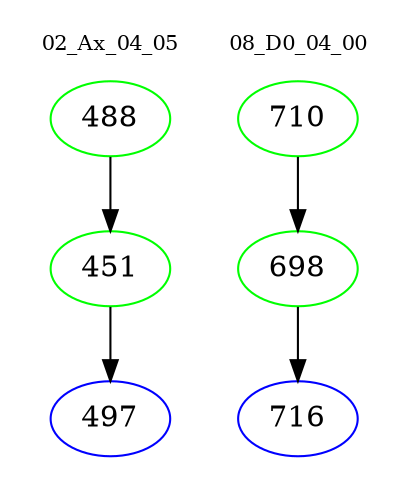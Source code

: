 digraph{
subgraph cluster_0 {
color = white
label = "02_Ax_04_05";
fontsize=10;
T0_488 [label="488", color="green"]
T0_488 -> T0_451 [color="black"]
T0_451 [label="451", color="green"]
T0_451 -> T0_497 [color="black"]
T0_497 [label="497", color="blue"]
}
subgraph cluster_1 {
color = white
label = "08_D0_04_00";
fontsize=10;
T1_710 [label="710", color="green"]
T1_710 -> T1_698 [color="black"]
T1_698 [label="698", color="green"]
T1_698 -> T1_716 [color="black"]
T1_716 [label="716", color="blue"]
}
}
